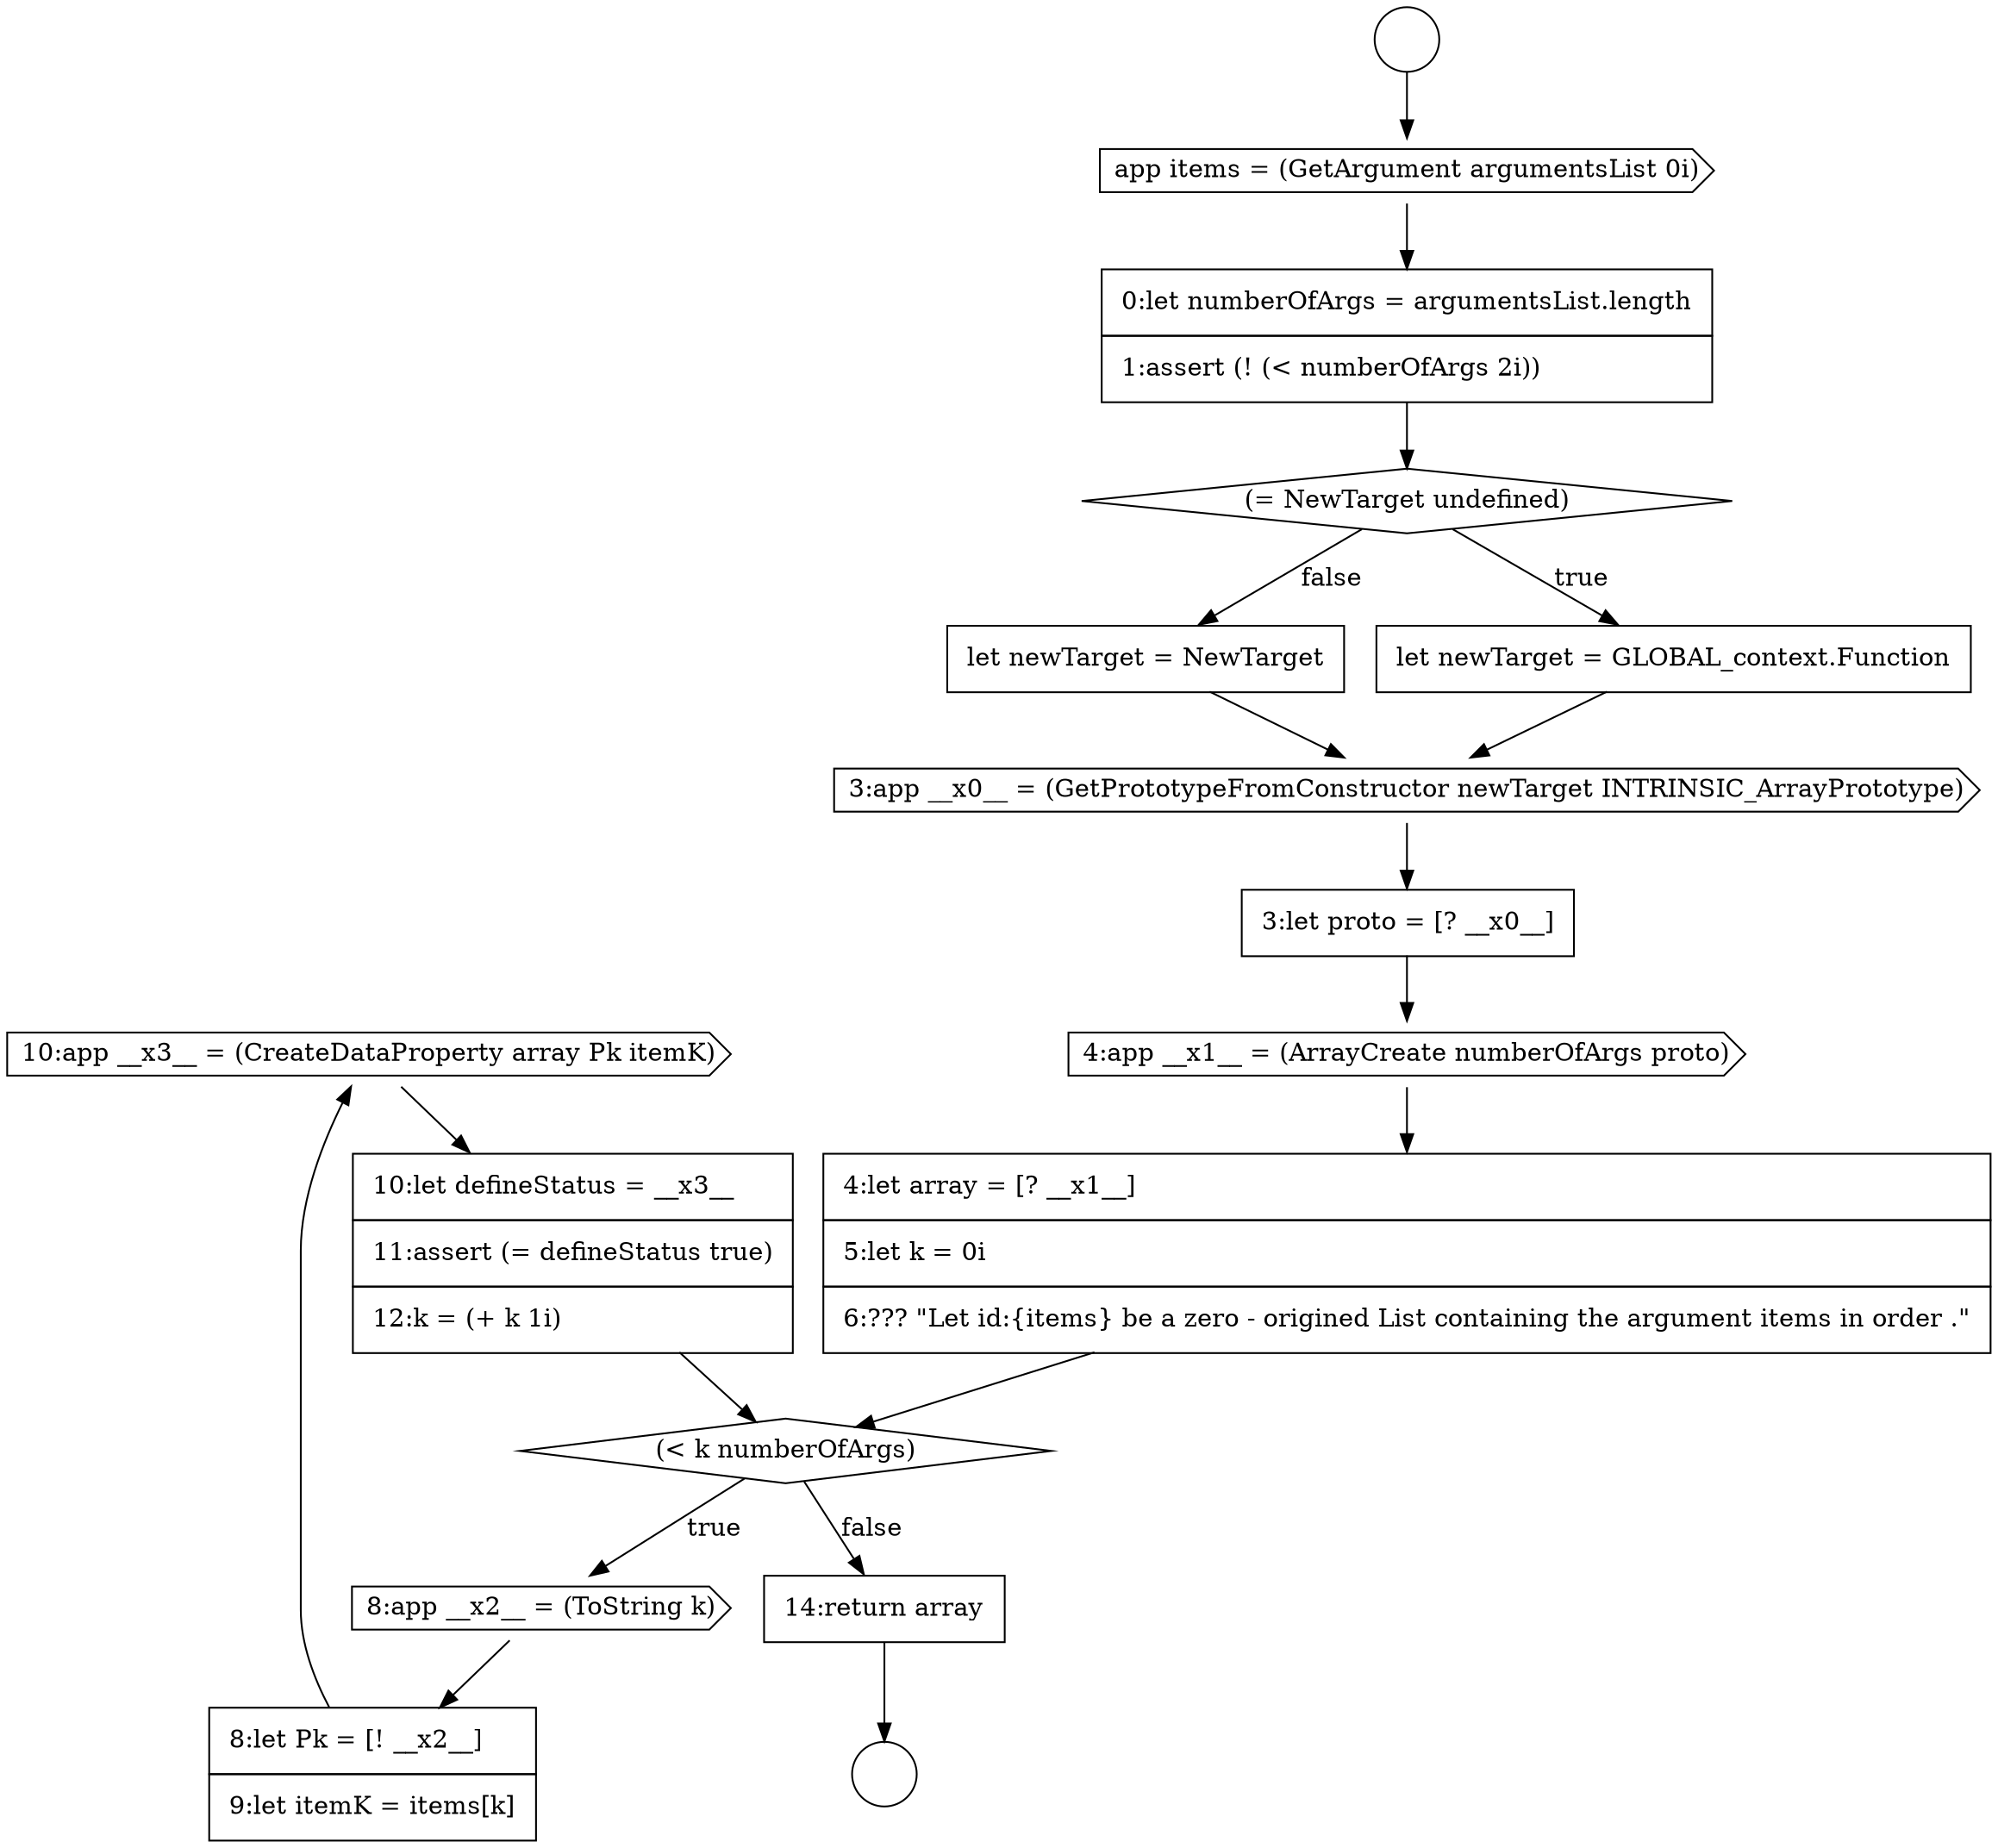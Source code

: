 digraph {
  node13611 [shape=cds, label=<<font color="black">10:app __x3__ = (CreateDataProperty array Pk itemK)</font>> color="black" fillcolor="white" style=filled]
  node13608 [shape=diamond, label=<<font color="black">(&lt; k numberOfArgs)</font>> color="black" fillcolor="white" style=filled]
  node13604 [shape=cds, label=<<font color="black">3:app __x0__ = (GetPrototypeFromConstructor newTarget INTRINSIC_ArrayPrototype)</font>> color="black" fillcolor="white" style=filled]
  node13600 [shape=none, margin=0, label=<<font color="black">
    <table border="0" cellborder="1" cellspacing="0" cellpadding="10">
      <tr><td align="left">0:let numberOfArgs = argumentsList.length</td></tr>
      <tr><td align="left">1:assert (! (&lt; numberOfArgs 2i))</td></tr>
    </table>
  </font>> color="black" fillcolor="white" style=filled]
  node13612 [shape=none, margin=0, label=<<font color="black">
    <table border="0" cellborder="1" cellspacing="0" cellpadding="10">
      <tr><td align="left">10:let defineStatus = __x3__</td></tr>
      <tr><td align="left">11:assert (= defineStatus true)</td></tr>
      <tr><td align="left">12:k = (+ k 1i)</td></tr>
    </table>
  </font>> color="black" fillcolor="white" style=filled]
  node13603 [shape=none, margin=0, label=<<font color="black">
    <table border="0" cellborder="1" cellspacing="0" cellpadding="10">
      <tr><td align="left">let newTarget = NewTarget</td></tr>
    </table>
  </font>> color="black" fillcolor="white" style=filled]
  node13606 [shape=cds, label=<<font color="black">4:app __x1__ = (ArrayCreate numberOfArgs proto)</font>> color="black" fillcolor="white" style=filled]
  node13609 [shape=cds, label=<<font color="black">8:app __x2__ = (ToString k)</font>> color="black" fillcolor="white" style=filled]
  node13602 [shape=none, margin=0, label=<<font color="black">
    <table border="0" cellborder="1" cellspacing="0" cellpadding="10">
      <tr><td align="left">let newTarget = GLOBAL_context.Function</td></tr>
    </table>
  </font>> color="black" fillcolor="white" style=filled]
  node13605 [shape=none, margin=0, label=<<font color="black">
    <table border="0" cellborder="1" cellspacing="0" cellpadding="10">
      <tr><td align="left">3:let proto = [? __x0__]</td></tr>
    </table>
  </font>> color="black" fillcolor="white" style=filled]
  node13610 [shape=none, margin=0, label=<<font color="black">
    <table border="0" cellborder="1" cellspacing="0" cellpadding="10">
      <tr><td align="left">8:let Pk = [! __x2__]</td></tr>
      <tr><td align="left">9:let itemK = items[k]</td></tr>
    </table>
  </font>> color="black" fillcolor="white" style=filled]
  node13597 [shape=circle label=" " color="black" fillcolor="white" style=filled]
  node13607 [shape=none, margin=0, label=<<font color="black">
    <table border="0" cellborder="1" cellspacing="0" cellpadding="10">
      <tr><td align="left">4:let array = [? __x1__]</td></tr>
      <tr><td align="left">5:let k = 0i</td></tr>
      <tr><td align="left">6:??? &quot;Let id:{items} be a zero - origined List containing the argument items in order .&quot;</td></tr>
    </table>
  </font>> color="black" fillcolor="white" style=filled]
  node13598 [shape=circle label=" " color="black" fillcolor="white" style=filled]
  node13613 [shape=none, margin=0, label=<<font color="black">
    <table border="0" cellborder="1" cellspacing="0" cellpadding="10">
      <tr><td align="left">14:return array</td></tr>
    </table>
  </font>> color="black" fillcolor="white" style=filled]
  node13599 [shape=cds, label=<<font color="black">app items = (GetArgument argumentsList 0i)</font>> color="black" fillcolor="white" style=filled]
  node13601 [shape=diamond, label=<<font color="black">(= NewTarget undefined)</font>> color="black" fillcolor="white" style=filled]
  node13602 -> node13604 [ color="black"]
  node13597 -> node13599 [ color="black"]
  node13611 -> node13612 [ color="black"]
  node13608 -> node13609 [label=<<font color="black">true</font>> color="black"]
  node13608 -> node13613 [label=<<font color="black">false</font>> color="black"]
  node13605 -> node13606 [ color="black"]
  node13612 -> node13608 [ color="black"]
  node13606 -> node13607 [ color="black"]
  node13599 -> node13600 [ color="black"]
  node13600 -> node13601 [ color="black"]
  node13610 -> node13611 [ color="black"]
  node13613 -> node13598 [ color="black"]
  node13604 -> node13605 [ color="black"]
  node13607 -> node13608 [ color="black"]
  node13609 -> node13610 [ color="black"]
  node13603 -> node13604 [ color="black"]
  node13601 -> node13602 [label=<<font color="black">true</font>> color="black"]
  node13601 -> node13603 [label=<<font color="black">false</font>> color="black"]
}

